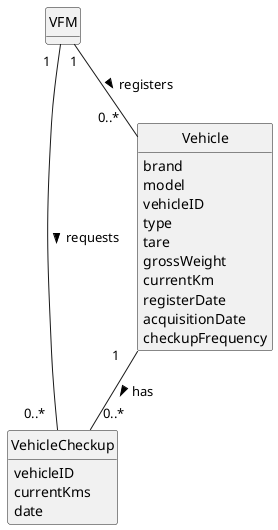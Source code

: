 @startuml
skinparam monochrome true
skinparam packageStyle rectangle
skinparam shadowing false



skinparam classAttributeIconSize 0

hide circle
hide methods

class VFM {

}

class VehicleCheckup {
vehicleID
    currentKms
    date

}

class Vehicle {

        brand
        model
        vehicleID
        type
        tare
        grossWeight
        currentKm
        registerDate
        acquisitionDate
        checkupFrequency
}


VFM "1" -- "0..*   " Vehicle : registers >
Vehicle "1   " -- "0..*                        " VehicleCheckup : has >
VFM "           1 " -- "0..*   " VehicleCheckup : requests >

@enduml